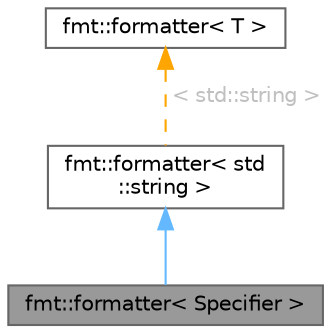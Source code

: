 digraph "fmt::formatter&lt; Specifier &gt;"
{
 // INTERACTIVE_SVG=YES
 // LATEX_PDF_SIZE
  bgcolor="transparent";
  edge [fontname=Helvetica,fontsize=10,labelfontname=Helvetica,labelfontsize=10];
  node [fontname=Helvetica,fontsize=10,shape=box,height=0.2,width=0.4];
  Node1 [label="fmt::formatter\< Specifier \>",height=0.2,width=0.4,color="gray40", fillcolor="grey60", style="filled", fontcolor="black",tooltip="adds support for formatting Specifier"];
  Node2 -> Node1 [dir="back",color="steelblue1",style="solid"];
  Node2 [label="fmt::formatter\< std\l::string \>",height=0.2,width=0.4,color="gray40", fillcolor="white", style="filled",URL="$db/d75/structfmt_1_1formatter.html",tooltip=" "];
  Node3 -> Node2 [dir="back",color="orange",style="dashed",label=" \< std::string \>",fontcolor="grey" ];
  Node3 [label="fmt::formatter\< T \>",height=0.2,width=0.4,color="gray40", fillcolor="white", style="filled",URL="$db/d75/structfmt_1_1formatter.html",tooltip=" "];
}
